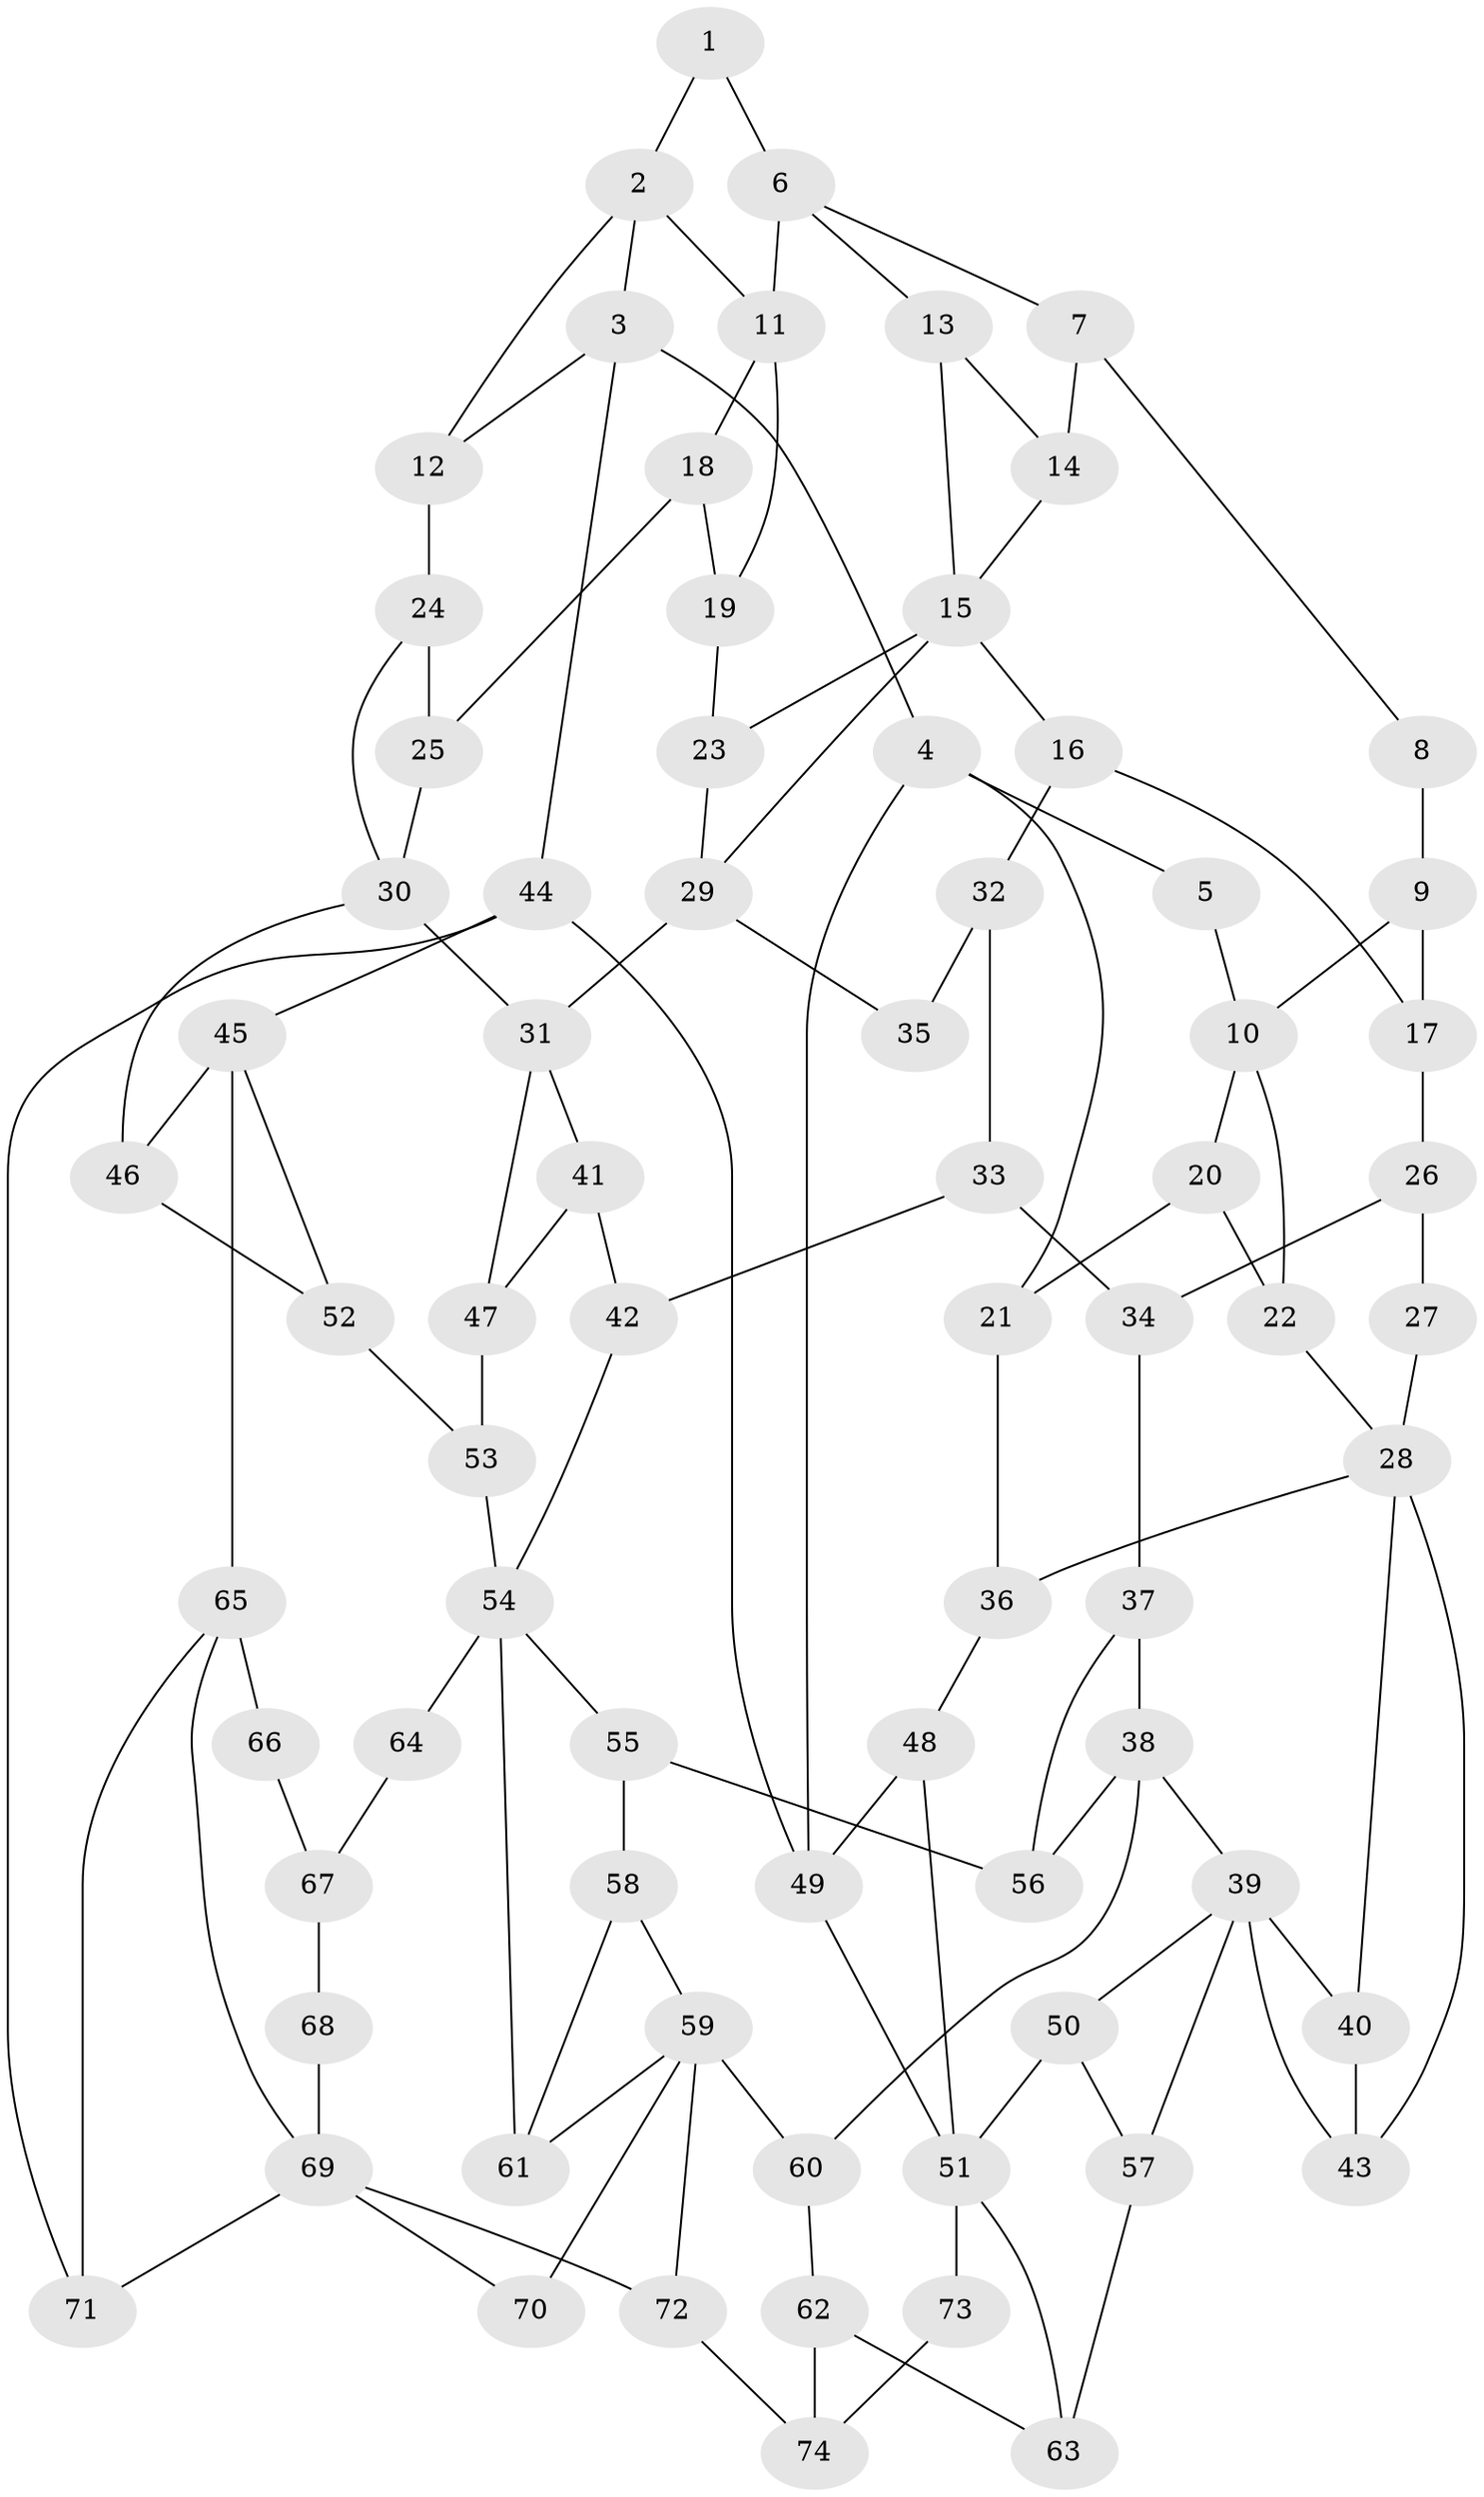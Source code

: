 // original degree distribution, {3: 0.01639344262295082, 4: 0.22950819672131148, 6: 0.21311475409836064, 5: 0.5409836065573771}
// Generated by graph-tools (version 1.1) at 2025/54/03/04/25 22:54:48]
// undirected, 74 vertices, 120 edges
graph export_dot {
  node [color=gray90,style=filled];
  1;
  2;
  3;
  4;
  5;
  6;
  7;
  8;
  9;
  10;
  11;
  12;
  13;
  14;
  15;
  16;
  17;
  18;
  19;
  20;
  21;
  22;
  23;
  24;
  25;
  26;
  27;
  28;
  29;
  30;
  31;
  32;
  33;
  34;
  35;
  36;
  37;
  38;
  39;
  40;
  41;
  42;
  43;
  44;
  45;
  46;
  47;
  48;
  49;
  50;
  51;
  52;
  53;
  54;
  55;
  56;
  57;
  58;
  59;
  60;
  61;
  62;
  63;
  64;
  65;
  66;
  67;
  68;
  69;
  70;
  71;
  72;
  73;
  74;
  1 -- 2 [weight=1.0];
  1 -- 6 [weight=1.0];
  2 -- 3 [weight=1.0];
  2 -- 11 [weight=2.0];
  2 -- 12 [weight=1.0];
  3 -- 4 [weight=1.0];
  3 -- 12 [weight=1.0];
  3 -- 44 [weight=1.0];
  4 -- 5 [weight=1.0];
  4 -- 21 [weight=1.0];
  4 -- 49 [weight=1.0];
  5 -- 10 [weight=2.0];
  6 -- 7 [weight=1.0];
  6 -- 11 [weight=2.0];
  6 -- 13 [weight=1.0];
  7 -- 8 [weight=1.0];
  7 -- 14 [weight=1.0];
  8 -- 9 [weight=2.0];
  9 -- 10 [weight=2.0];
  9 -- 17 [weight=1.0];
  10 -- 20 [weight=1.0];
  10 -- 22 [weight=1.0];
  11 -- 18 [weight=1.0];
  11 -- 19 [weight=1.0];
  12 -- 24 [weight=1.0];
  13 -- 14 [weight=1.0];
  13 -- 15 [weight=1.0];
  14 -- 15 [weight=1.0];
  15 -- 16 [weight=1.0];
  15 -- 23 [weight=1.0];
  15 -- 29 [weight=1.0];
  16 -- 17 [weight=1.0];
  16 -- 32 [weight=1.0];
  17 -- 26 [weight=1.0];
  18 -- 19 [weight=1.0];
  18 -- 25 [weight=1.0];
  19 -- 23 [weight=1.0];
  20 -- 21 [weight=1.0];
  20 -- 22 [weight=1.0];
  21 -- 36 [weight=1.0];
  22 -- 28 [weight=1.0];
  23 -- 29 [weight=1.0];
  24 -- 25 [weight=1.0];
  24 -- 30 [weight=1.0];
  25 -- 30 [weight=1.0];
  26 -- 27 [weight=1.0];
  26 -- 34 [weight=1.0];
  27 -- 28 [weight=2.0];
  28 -- 36 [weight=1.0];
  28 -- 40 [weight=1.0];
  28 -- 43 [weight=1.0];
  29 -- 31 [weight=2.0];
  29 -- 35 [weight=2.0];
  30 -- 31 [weight=2.0];
  30 -- 46 [weight=1.0];
  31 -- 41 [weight=1.0];
  31 -- 47 [weight=1.0];
  32 -- 33 [weight=1.0];
  32 -- 35 [weight=1.0];
  33 -- 34 [weight=1.0];
  33 -- 42 [weight=1.0];
  34 -- 37 [weight=1.0];
  36 -- 48 [weight=1.0];
  37 -- 38 [weight=1.0];
  37 -- 56 [weight=1.0];
  38 -- 39 [weight=2.0];
  38 -- 56 [weight=1.0];
  38 -- 60 [weight=1.0];
  39 -- 40 [weight=1.0];
  39 -- 43 [weight=1.0];
  39 -- 50 [weight=1.0];
  39 -- 57 [weight=1.0];
  40 -- 43 [weight=1.0];
  41 -- 42 [weight=1.0];
  41 -- 47 [weight=1.0];
  42 -- 54 [weight=1.0];
  44 -- 45 [weight=1.0];
  44 -- 49 [weight=1.0];
  44 -- 71 [weight=1.0];
  45 -- 46 [weight=1.0];
  45 -- 52 [weight=1.0];
  45 -- 65 [weight=2.0];
  46 -- 52 [weight=1.0];
  47 -- 53 [weight=1.0];
  48 -- 49 [weight=1.0];
  48 -- 51 [weight=1.0];
  49 -- 51 [weight=1.0];
  50 -- 51 [weight=1.0];
  50 -- 57 [weight=1.0];
  51 -- 63 [weight=1.0];
  51 -- 73 [weight=2.0];
  52 -- 53 [weight=1.0];
  53 -- 54 [weight=1.0];
  54 -- 55 [weight=1.0];
  54 -- 61 [weight=1.0];
  54 -- 64 [weight=2.0];
  55 -- 56 [weight=1.0];
  55 -- 58 [weight=1.0];
  57 -- 63 [weight=1.0];
  58 -- 59 [weight=1.0];
  58 -- 61 [weight=1.0];
  59 -- 60 [weight=1.0];
  59 -- 61 [weight=1.0];
  59 -- 70 [weight=2.0];
  59 -- 72 [weight=1.0];
  60 -- 62 [weight=1.0];
  62 -- 63 [weight=1.0];
  62 -- 74 [weight=1.0];
  64 -- 67 [weight=1.0];
  65 -- 66 [weight=2.0];
  65 -- 69 [weight=1.0];
  65 -- 71 [weight=1.0];
  66 -- 67 [weight=1.0];
  67 -- 68 [weight=1.0];
  68 -- 69 [weight=2.0];
  69 -- 70 [weight=1.0];
  69 -- 71 [weight=1.0];
  69 -- 72 [weight=1.0];
  72 -- 74 [weight=1.0];
  73 -- 74 [weight=1.0];
}
